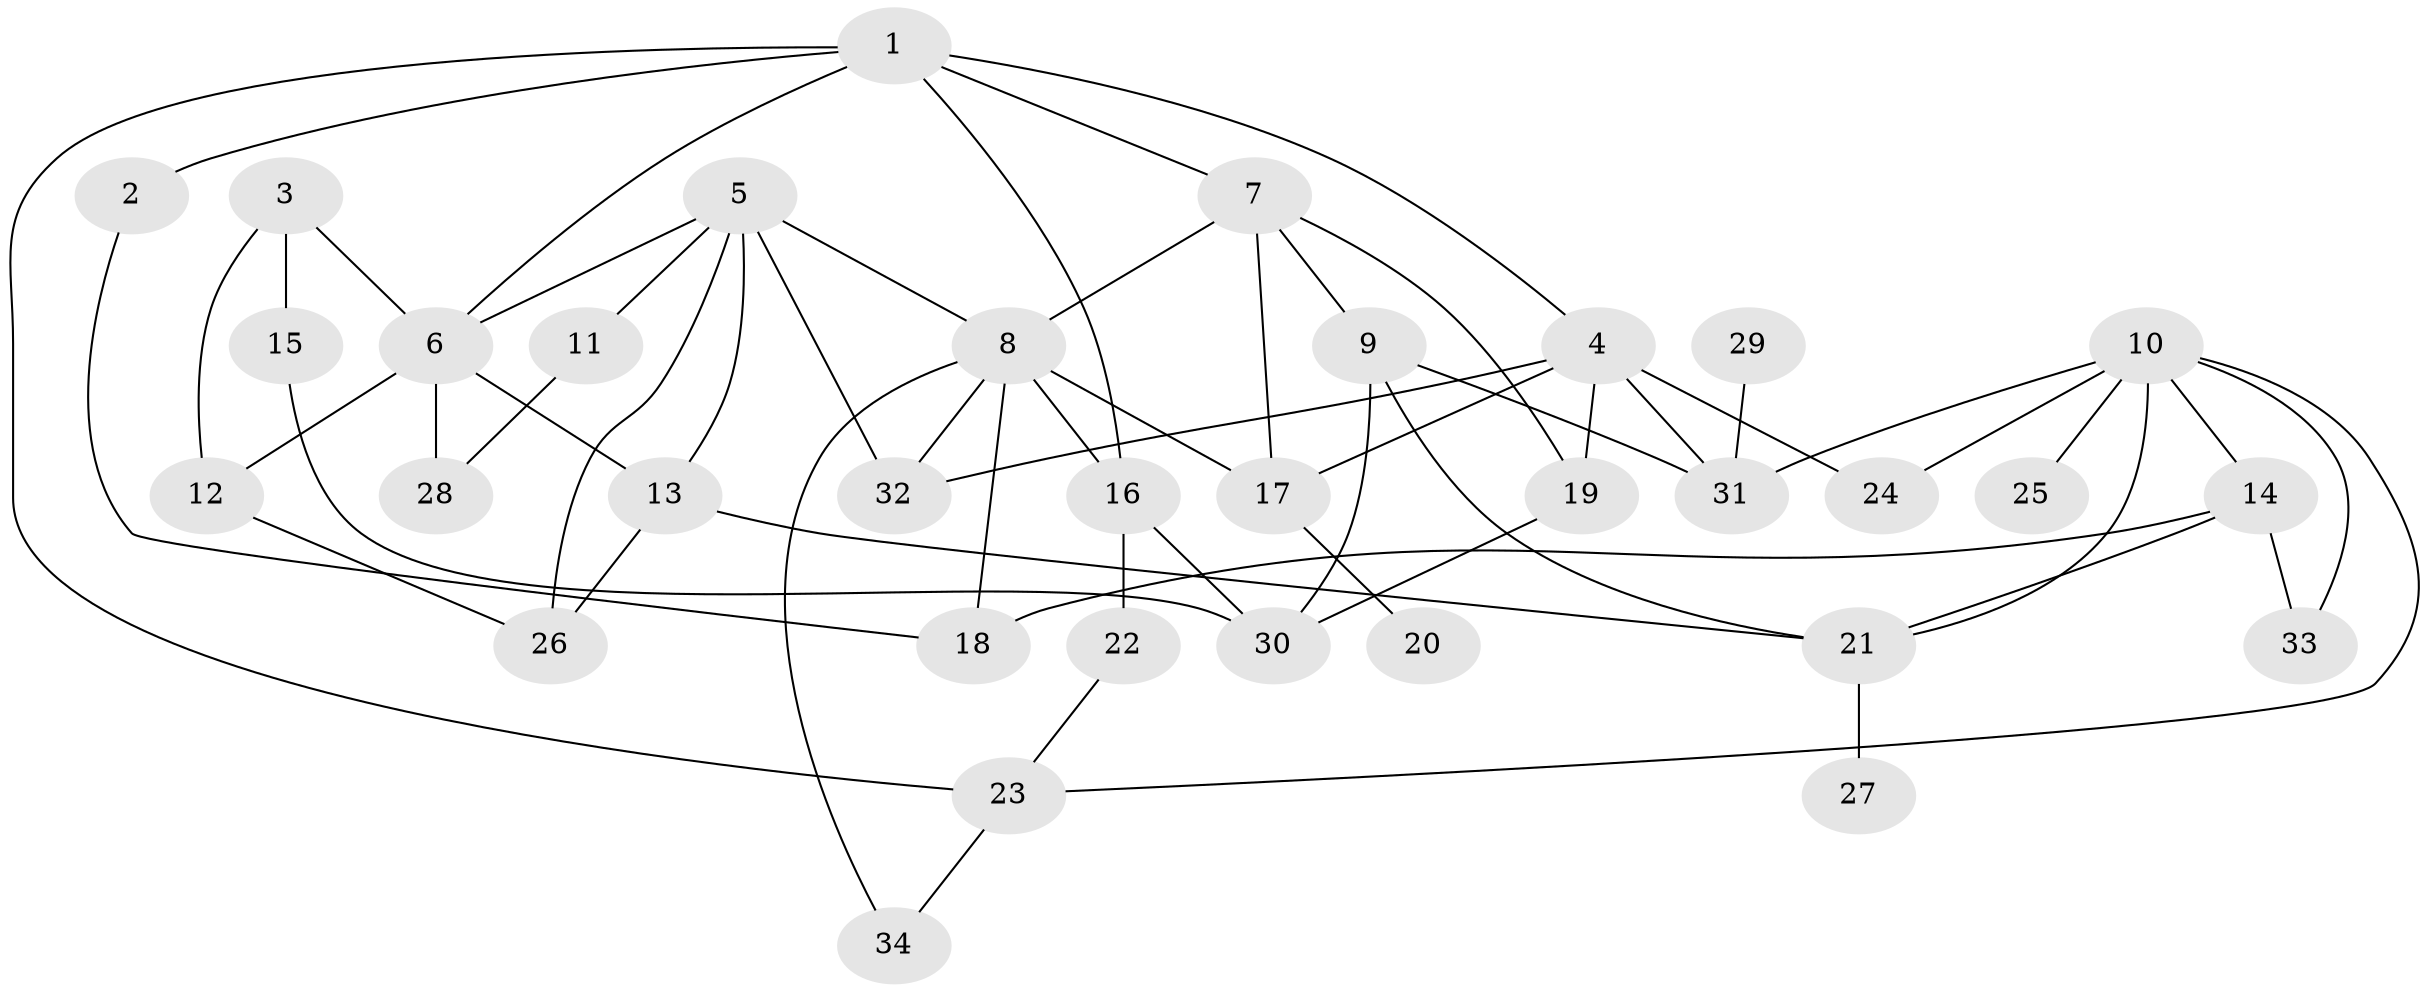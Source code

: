 // original degree distribution, {5: 0.08955223880597014, 4: 0.19402985074626866, 2: 0.29850746268656714, 3: 0.1791044776119403, 6: 0.029850746268656716, 7: 0.029850746268656716, 1: 0.1791044776119403}
// Generated by graph-tools (version 1.1) at 2025/36/03/04/25 23:36:13]
// undirected, 34 vertices, 59 edges
graph export_dot {
  node [color=gray90,style=filled];
  1;
  2;
  3;
  4;
  5;
  6;
  7;
  8;
  9;
  10;
  11;
  12;
  13;
  14;
  15;
  16;
  17;
  18;
  19;
  20;
  21;
  22;
  23;
  24;
  25;
  26;
  27;
  28;
  29;
  30;
  31;
  32;
  33;
  34;
  1 -- 2 [weight=1.0];
  1 -- 4 [weight=1.0];
  1 -- 6 [weight=1.0];
  1 -- 7 [weight=1.0];
  1 -- 16 [weight=1.0];
  1 -- 23 [weight=1.0];
  2 -- 18 [weight=1.0];
  3 -- 6 [weight=1.0];
  3 -- 12 [weight=1.0];
  3 -- 15 [weight=1.0];
  4 -- 17 [weight=1.0];
  4 -- 19 [weight=1.0];
  4 -- 24 [weight=1.0];
  4 -- 31 [weight=1.0];
  4 -- 32 [weight=1.0];
  5 -- 6 [weight=1.0];
  5 -- 8 [weight=1.0];
  5 -- 11 [weight=1.0];
  5 -- 13 [weight=1.0];
  5 -- 26 [weight=1.0];
  5 -- 32 [weight=1.0];
  6 -- 12 [weight=1.0];
  6 -- 13 [weight=1.0];
  6 -- 28 [weight=1.0];
  7 -- 8 [weight=1.0];
  7 -- 9 [weight=1.0];
  7 -- 17 [weight=1.0];
  7 -- 19 [weight=1.0];
  8 -- 16 [weight=2.0];
  8 -- 17 [weight=1.0];
  8 -- 18 [weight=1.0];
  8 -- 32 [weight=1.0];
  8 -- 34 [weight=1.0];
  9 -- 21 [weight=1.0];
  9 -- 30 [weight=1.0];
  9 -- 31 [weight=1.0];
  10 -- 14 [weight=1.0];
  10 -- 21 [weight=2.0];
  10 -- 23 [weight=1.0];
  10 -- 24 [weight=1.0];
  10 -- 25 [weight=2.0];
  10 -- 31 [weight=1.0];
  10 -- 33 [weight=1.0];
  11 -- 28 [weight=1.0];
  12 -- 26 [weight=1.0];
  13 -- 21 [weight=2.0];
  13 -- 26 [weight=1.0];
  14 -- 18 [weight=2.0];
  14 -- 21 [weight=1.0];
  14 -- 33 [weight=1.0];
  15 -- 30 [weight=1.0];
  16 -- 22 [weight=1.0];
  16 -- 30 [weight=1.0];
  17 -- 20 [weight=1.0];
  19 -- 30 [weight=1.0];
  21 -- 27 [weight=1.0];
  22 -- 23 [weight=1.0];
  23 -- 34 [weight=1.0];
  29 -- 31 [weight=1.0];
}
